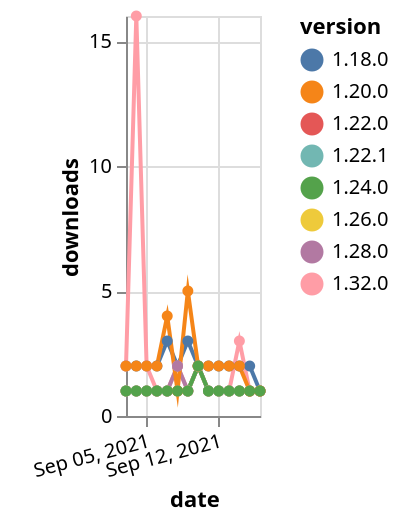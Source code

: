{"$schema": "https://vega.github.io/schema/vega-lite/v5.json", "description": "A simple bar chart with embedded data.", "data": {"values": [{"date": "2021-09-03", "total": 2631, "delta": 2, "version": "1.18.0"}, {"date": "2021-09-04", "total": 2633, "delta": 2, "version": "1.18.0"}, {"date": "2021-09-05", "total": 2635, "delta": 2, "version": "1.18.0"}, {"date": "2021-09-06", "total": 2637, "delta": 2, "version": "1.18.0"}, {"date": "2021-09-07", "total": 2640, "delta": 3, "version": "1.18.0"}, {"date": "2021-09-08", "total": 2642, "delta": 2, "version": "1.18.0"}, {"date": "2021-09-09", "total": 2645, "delta": 3, "version": "1.18.0"}, {"date": "2021-09-10", "total": 2647, "delta": 2, "version": "1.18.0"}, {"date": "2021-09-11", "total": 2649, "delta": 2, "version": "1.18.0"}, {"date": "2021-09-12", "total": 2651, "delta": 2, "version": "1.18.0"}, {"date": "2021-09-13", "total": 2653, "delta": 2, "version": "1.18.0"}, {"date": "2021-09-14", "total": 2655, "delta": 2, "version": "1.18.0"}, {"date": "2021-09-15", "total": 2657, "delta": 2, "version": "1.18.0"}, {"date": "2021-09-16", "total": 2658, "delta": 1, "version": "1.18.0"}, {"date": "2021-09-03", "total": 128, "delta": 2, "version": "1.32.0"}, {"date": "2021-09-04", "total": 144, "delta": 16, "version": "1.32.0"}, {"date": "2021-09-05", "total": 146, "delta": 2, "version": "1.32.0"}, {"date": "2021-09-06", "total": 147, "delta": 1, "version": "1.32.0"}, {"date": "2021-09-07", "total": 148, "delta": 1, "version": "1.32.0"}, {"date": "2021-09-08", "total": 150, "delta": 2, "version": "1.32.0"}, {"date": "2021-09-09", "total": 151, "delta": 1, "version": "1.32.0"}, {"date": "2021-09-10", "total": 153, "delta": 2, "version": "1.32.0"}, {"date": "2021-09-11", "total": 154, "delta": 1, "version": "1.32.0"}, {"date": "2021-09-12", "total": 155, "delta": 1, "version": "1.32.0"}, {"date": "2021-09-13", "total": 156, "delta": 1, "version": "1.32.0"}, {"date": "2021-09-14", "total": 159, "delta": 3, "version": "1.32.0"}, {"date": "2021-09-15", "total": 160, "delta": 1, "version": "1.32.0"}, {"date": "2021-09-16", "total": 161, "delta": 1, "version": "1.32.0"}, {"date": "2021-09-03", "total": 254, "delta": 1, "version": "1.22.0"}, {"date": "2021-09-04", "total": 255, "delta": 1, "version": "1.22.0"}, {"date": "2021-09-05", "total": 256, "delta": 1, "version": "1.22.0"}, {"date": "2021-09-06", "total": 257, "delta": 1, "version": "1.22.0"}, {"date": "2021-09-07", "total": 258, "delta": 1, "version": "1.22.0"}, {"date": "2021-09-08", "total": 259, "delta": 1, "version": "1.22.0"}, {"date": "2021-09-09", "total": 260, "delta": 1, "version": "1.22.0"}, {"date": "2021-09-10", "total": 262, "delta": 2, "version": "1.22.0"}, {"date": "2021-09-11", "total": 263, "delta": 1, "version": "1.22.0"}, {"date": "2021-09-12", "total": 264, "delta": 1, "version": "1.22.0"}, {"date": "2021-09-13", "total": 265, "delta": 1, "version": "1.22.0"}, {"date": "2021-09-14", "total": 266, "delta": 1, "version": "1.22.0"}, {"date": "2021-09-15", "total": 267, "delta": 1, "version": "1.22.0"}, {"date": "2021-09-16", "total": 268, "delta": 1, "version": "1.22.0"}, {"date": "2021-09-03", "total": 177, "delta": 1, "version": "1.28.0"}, {"date": "2021-09-04", "total": 178, "delta": 1, "version": "1.28.0"}, {"date": "2021-09-05", "total": 179, "delta": 1, "version": "1.28.0"}, {"date": "2021-09-06", "total": 180, "delta": 1, "version": "1.28.0"}, {"date": "2021-09-07", "total": 181, "delta": 1, "version": "1.28.0"}, {"date": "2021-09-08", "total": 183, "delta": 2, "version": "1.28.0"}, {"date": "2021-09-09", "total": 184, "delta": 1, "version": "1.28.0"}, {"date": "2021-09-10", "total": 186, "delta": 2, "version": "1.28.0"}, {"date": "2021-09-11", "total": 187, "delta": 1, "version": "1.28.0"}, {"date": "2021-09-12", "total": 188, "delta": 1, "version": "1.28.0"}, {"date": "2021-09-13", "total": 189, "delta": 1, "version": "1.28.0"}, {"date": "2021-09-14", "total": 190, "delta": 1, "version": "1.28.0"}, {"date": "2021-09-15", "total": 191, "delta": 1, "version": "1.28.0"}, {"date": "2021-09-16", "total": 192, "delta": 1, "version": "1.28.0"}, {"date": "2021-09-03", "total": 219, "delta": 1, "version": "1.26.0"}, {"date": "2021-09-04", "total": 220, "delta": 1, "version": "1.26.0"}, {"date": "2021-09-05", "total": 221, "delta": 1, "version": "1.26.0"}, {"date": "2021-09-06", "total": 222, "delta": 1, "version": "1.26.0"}, {"date": "2021-09-07", "total": 223, "delta": 1, "version": "1.26.0"}, {"date": "2021-09-08", "total": 224, "delta": 1, "version": "1.26.0"}, {"date": "2021-09-09", "total": 225, "delta": 1, "version": "1.26.0"}, {"date": "2021-09-10", "total": 227, "delta": 2, "version": "1.26.0"}, {"date": "2021-09-11", "total": 228, "delta": 1, "version": "1.26.0"}, {"date": "2021-09-12", "total": 229, "delta": 1, "version": "1.26.0"}, {"date": "2021-09-13", "total": 230, "delta": 1, "version": "1.26.0"}, {"date": "2021-09-14", "total": 231, "delta": 1, "version": "1.26.0"}, {"date": "2021-09-15", "total": 232, "delta": 1, "version": "1.26.0"}, {"date": "2021-09-16", "total": 233, "delta": 1, "version": "1.26.0"}, {"date": "2021-09-03", "total": 250, "delta": 1, "version": "1.22.1"}, {"date": "2021-09-04", "total": 251, "delta": 1, "version": "1.22.1"}, {"date": "2021-09-05", "total": 252, "delta": 1, "version": "1.22.1"}, {"date": "2021-09-06", "total": 253, "delta": 1, "version": "1.22.1"}, {"date": "2021-09-07", "total": 254, "delta": 1, "version": "1.22.1"}, {"date": "2021-09-08", "total": 255, "delta": 1, "version": "1.22.1"}, {"date": "2021-09-09", "total": 256, "delta": 1, "version": "1.22.1"}, {"date": "2021-09-10", "total": 258, "delta": 2, "version": "1.22.1"}, {"date": "2021-09-11", "total": 259, "delta": 1, "version": "1.22.1"}, {"date": "2021-09-12", "total": 260, "delta": 1, "version": "1.22.1"}, {"date": "2021-09-13", "total": 261, "delta": 1, "version": "1.22.1"}, {"date": "2021-09-14", "total": 262, "delta": 1, "version": "1.22.1"}, {"date": "2021-09-15", "total": 263, "delta": 1, "version": "1.22.1"}, {"date": "2021-09-16", "total": 264, "delta": 1, "version": "1.22.1"}, {"date": "2021-09-03", "total": 2515, "delta": 2, "version": "1.20.0"}, {"date": "2021-09-04", "total": 2517, "delta": 2, "version": "1.20.0"}, {"date": "2021-09-05", "total": 2519, "delta": 2, "version": "1.20.0"}, {"date": "2021-09-06", "total": 2521, "delta": 2, "version": "1.20.0"}, {"date": "2021-09-07", "total": 2525, "delta": 4, "version": "1.20.0"}, {"date": "2021-09-08", "total": 2526, "delta": 1, "version": "1.20.0"}, {"date": "2021-09-09", "total": 2531, "delta": 5, "version": "1.20.0"}, {"date": "2021-09-10", "total": 2533, "delta": 2, "version": "1.20.0"}, {"date": "2021-09-11", "total": 2535, "delta": 2, "version": "1.20.0"}, {"date": "2021-09-12", "total": 2537, "delta": 2, "version": "1.20.0"}, {"date": "2021-09-13", "total": 2539, "delta": 2, "version": "1.20.0"}, {"date": "2021-09-14", "total": 2541, "delta": 2, "version": "1.20.0"}, {"date": "2021-09-15", "total": 2542, "delta": 1, "version": "1.20.0"}, {"date": "2021-09-16", "total": 2543, "delta": 1, "version": "1.20.0"}, {"date": "2021-09-03", "total": 202, "delta": 1, "version": "1.24.0"}, {"date": "2021-09-04", "total": 203, "delta": 1, "version": "1.24.0"}, {"date": "2021-09-05", "total": 204, "delta": 1, "version": "1.24.0"}, {"date": "2021-09-06", "total": 205, "delta": 1, "version": "1.24.0"}, {"date": "2021-09-07", "total": 206, "delta": 1, "version": "1.24.0"}, {"date": "2021-09-08", "total": 207, "delta": 1, "version": "1.24.0"}, {"date": "2021-09-09", "total": 208, "delta": 1, "version": "1.24.0"}, {"date": "2021-09-10", "total": 210, "delta": 2, "version": "1.24.0"}, {"date": "2021-09-11", "total": 211, "delta": 1, "version": "1.24.0"}, {"date": "2021-09-12", "total": 212, "delta": 1, "version": "1.24.0"}, {"date": "2021-09-13", "total": 213, "delta": 1, "version": "1.24.0"}, {"date": "2021-09-14", "total": 214, "delta": 1, "version": "1.24.0"}, {"date": "2021-09-15", "total": 215, "delta": 1, "version": "1.24.0"}, {"date": "2021-09-16", "total": 216, "delta": 1, "version": "1.24.0"}]}, "width": "container", "mark": {"type": "line", "point": {"filled": true}}, "encoding": {"x": {"field": "date", "type": "temporal", "timeUnit": "yearmonthdate", "title": "date", "axis": {"labelAngle": -15}}, "y": {"field": "delta", "type": "quantitative", "title": "downloads"}, "color": {"field": "version", "type": "nominal"}, "tooltip": {"field": "delta"}}}